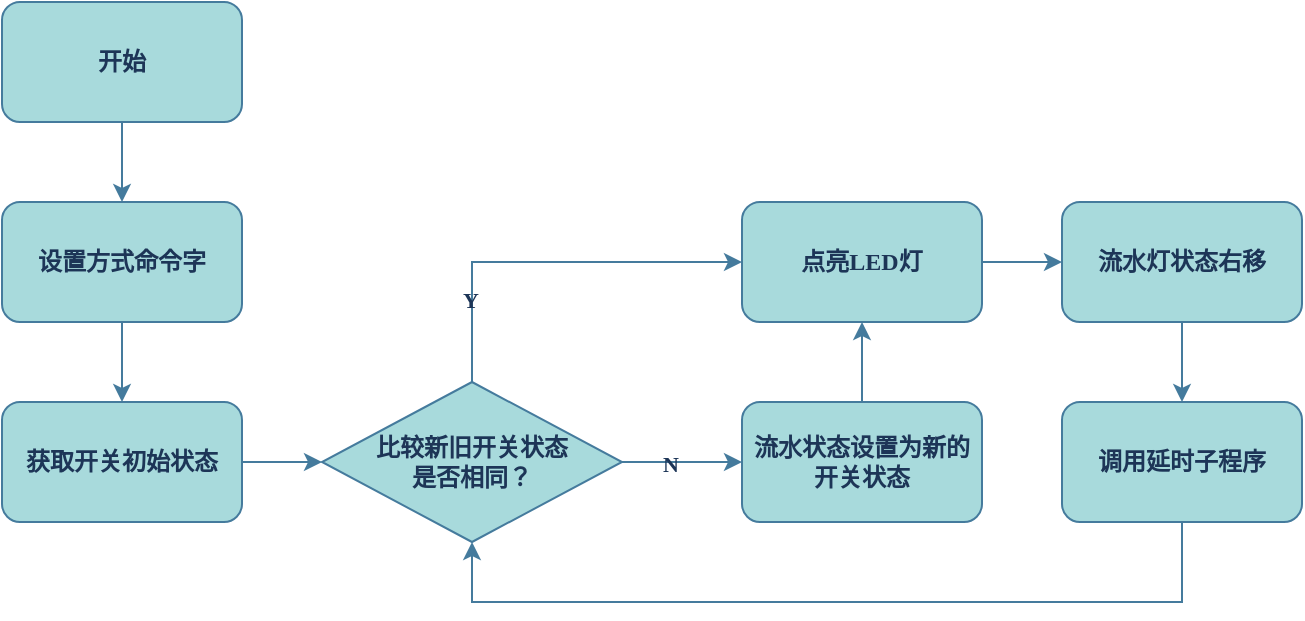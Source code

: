 <mxfile version="22.1.2" type="device">
  <diagram name="第 1 页" id="FL7CgeFYHwgxJUEBkI2f">
    <mxGraphModel dx="406" dy="683" grid="1" gridSize="10" guides="1" tooltips="1" connect="1" arrows="1" fold="1" page="1" pageScale="1" pageWidth="827" pageHeight="1169" math="0" shadow="0">
      <root>
        <mxCell id="0" />
        <mxCell id="1" parent="0" />
        <mxCell id="FEr3-VHXnkz5icKKlv_Z-29" style="edgeStyle=orthogonalEdgeStyle;rounded=0;orthogonalLoop=1;jettySize=auto;html=1;entryX=0.5;entryY=0;entryDx=0;entryDy=0;fontFamily=Times New Roman;fontStyle=1;labelBackgroundColor=none;strokeColor=#457B9D;fontColor=default;" edge="1" parent="1" source="FEr3-VHXnkz5icKKlv_Z-1" target="FEr3-VHXnkz5icKKlv_Z-4">
          <mxGeometry relative="1" as="geometry" />
        </mxCell>
        <mxCell id="FEr3-VHXnkz5icKKlv_Z-1" value="开始" style="rounded=1;whiteSpace=wrap;html=1;fontFamily=Times New Roman;fontStyle=1;labelBackgroundColor=none;fillColor=#A8DADC;strokeColor=#457B9D;fontColor=#1D3557;" vertex="1" parent="1">
          <mxGeometry x="90" y="40" width="120" height="60" as="geometry" />
        </mxCell>
        <mxCell id="FEr3-VHXnkz5icKKlv_Z-30" style="edgeStyle=orthogonalEdgeStyle;rounded=0;orthogonalLoop=1;jettySize=auto;html=1;exitX=0.5;exitY=1;exitDx=0;exitDy=0;entryX=0.5;entryY=0;entryDx=0;entryDy=0;fontFamily=Times New Roman;fontStyle=1;labelBackgroundColor=none;strokeColor=#457B9D;fontColor=default;" edge="1" parent="1" source="FEr3-VHXnkz5icKKlv_Z-4" target="FEr3-VHXnkz5icKKlv_Z-6">
          <mxGeometry relative="1" as="geometry" />
        </mxCell>
        <mxCell id="FEr3-VHXnkz5icKKlv_Z-4" value="设置方式命令字" style="rounded=1;whiteSpace=wrap;html=1;fontFamily=Times New Roman;fontStyle=1;labelBackgroundColor=none;fillColor=#A8DADC;strokeColor=#457B9D;fontColor=#1D3557;" vertex="1" parent="1">
          <mxGeometry x="90" y="140" width="120" height="60" as="geometry" />
        </mxCell>
        <mxCell id="FEr3-VHXnkz5icKKlv_Z-31" style="edgeStyle=orthogonalEdgeStyle;rounded=0;orthogonalLoop=1;jettySize=auto;html=1;exitX=1;exitY=0.5;exitDx=0;exitDy=0;entryX=0;entryY=0.5;entryDx=0;entryDy=0;fontFamily=Times New Roman;fontStyle=1;labelBackgroundColor=none;strokeColor=#457B9D;fontColor=default;" edge="1" parent="1" source="FEr3-VHXnkz5icKKlv_Z-6" target="FEr3-VHXnkz5icKKlv_Z-8">
          <mxGeometry relative="1" as="geometry" />
        </mxCell>
        <mxCell id="FEr3-VHXnkz5icKKlv_Z-6" value="获取开关初始状态" style="rounded=1;whiteSpace=wrap;html=1;fontFamily=Times New Roman;fontStyle=1;labelBackgroundColor=none;fillColor=#A8DADC;strokeColor=#457B9D;fontColor=#1D3557;" vertex="1" parent="1">
          <mxGeometry x="90" y="240" width="120" height="60" as="geometry" />
        </mxCell>
        <mxCell id="FEr3-VHXnkz5icKKlv_Z-33" style="edgeStyle=orthogonalEdgeStyle;rounded=0;orthogonalLoop=1;jettySize=auto;html=1;exitX=1;exitY=0.5;exitDx=0;exitDy=0;entryX=0;entryY=0.5;entryDx=0;entryDy=0;fontFamily=Times New Roman;fontStyle=1;labelBackgroundColor=none;strokeColor=#457B9D;fontColor=default;" edge="1" parent="1" source="FEr3-VHXnkz5icKKlv_Z-8" target="FEr3-VHXnkz5icKKlv_Z-12">
          <mxGeometry relative="1" as="geometry" />
        </mxCell>
        <mxCell id="FEr3-VHXnkz5icKKlv_Z-38" value="N" style="edgeLabel;html=1;align=center;verticalAlign=middle;resizable=0;points=[];fontFamily=Times New Roman;fontStyle=1;labelBackgroundColor=none;fontColor=#1D3557;" vertex="1" connectable="0" parent="FEr3-VHXnkz5icKKlv_Z-33">
          <mxGeometry x="-0.2" relative="1" as="geometry">
            <mxPoint y="1" as="offset" />
          </mxGeometry>
        </mxCell>
        <mxCell id="FEr3-VHXnkz5icKKlv_Z-34" style="edgeStyle=orthogonalEdgeStyle;rounded=0;orthogonalLoop=1;jettySize=auto;html=1;exitX=0.5;exitY=0;exitDx=0;exitDy=0;entryX=0;entryY=0.5;entryDx=0;entryDy=0;fontFamily=Times New Roman;fontStyle=1;labelBackgroundColor=none;strokeColor=#457B9D;fontColor=default;" edge="1" parent="1" source="FEr3-VHXnkz5icKKlv_Z-8" target="FEr3-VHXnkz5icKKlv_Z-14">
          <mxGeometry relative="1" as="geometry" />
        </mxCell>
        <mxCell id="FEr3-VHXnkz5icKKlv_Z-39" value="Y" style="edgeLabel;html=1;align=center;verticalAlign=middle;resizable=0;points=[];fontFamily=Times New Roman;fontStyle=1;labelBackgroundColor=none;fontColor=#1D3557;" vertex="1" connectable="0" parent="FEr3-VHXnkz5icKKlv_Z-34">
          <mxGeometry x="-0.573" y="1" relative="1" as="geometry">
            <mxPoint as="offset" />
          </mxGeometry>
        </mxCell>
        <mxCell id="FEr3-VHXnkz5icKKlv_Z-8" value="比较新旧开关状态&lt;br&gt;是否相同？" style="rhombus;whiteSpace=wrap;html=1;fontFamily=Times New Roman;fontStyle=1;labelBackgroundColor=none;fillColor=#A8DADC;strokeColor=#457B9D;fontColor=#1D3557;" vertex="1" parent="1">
          <mxGeometry x="250" y="230" width="150" height="80" as="geometry" />
        </mxCell>
        <mxCell id="FEr3-VHXnkz5icKKlv_Z-40" style="edgeStyle=orthogonalEdgeStyle;rounded=0;orthogonalLoop=1;jettySize=auto;html=1;entryX=0.5;entryY=1;entryDx=0;entryDy=0;fontFamily=Times New Roman;fontStyle=1;labelBackgroundColor=none;strokeColor=#457B9D;fontColor=default;" edge="1" parent="1" source="FEr3-VHXnkz5icKKlv_Z-12" target="FEr3-VHXnkz5icKKlv_Z-14">
          <mxGeometry relative="1" as="geometry" />
        </mxCell>
        <mxCell id="FEr3-VHXnkz5icKKlv_Z-12" value="流水状态设置为新的开关状态" style="rounded=1;whiteSpace=wrap;html=1;fontFamily=Times New Roman;fontStyle=1;labelBackgroundColor=none;fillColor=#A8DADC;strokeColor=#457B9D;fontColor=#1D3557;" vertex="1" parent="1">
          <mxGeometry x="460" y="240" width="120" height="60" as="geometry" />
        </mxCell>
        <mxCell id="FEr3-VHXnkz5icKKlv_Z-41" style="edgeStyle=orthogonalEdgeStyle;rounded=0;orthogonalLoop=1;jettySize=auto;html=1;exitX=1;exitY=0.5;exitDx=0;exitDy=0;entryX=0;entryY=0.5;entryDx=0;entryDy=0;fontFamily=Times New Roman;fontStyle=1;labelBackgroundColor=none;strokeColor=#457B9D;fontColor=default;" edge="1" parent="1" source="FEr3-VHXnkz5icKKlv_Z-14" target="FEr3-VHXnkz5icKKlv_Z-16">
          <mxGeometry relative="1" as="geometry" />
        </mxCell>
        <mxCell id="FEr3-VHXnkz5icKKlv_Z-14" value="点亮LED灯" style="rounded=1;whiteSpace=wrap;html=1;fontFamily=Times New Roman;fontStyle=1;labelBackgroundColor=none;fillColor=#A8DADC;strokeColor=#457B9D;fontColor=#1D3557;" vertex="1" parent="1">
          <mxGeometry x="460" y="140" width="120" height="60" as="geometry" />
        </mxCell>
        <mxCell id="FEr3-VHXnkz5icKKlv_Z-42" style="edgeStyle=orthogonalEdgeStyle;rounded=0;orthogonalLoop=1;jettySize=auto;html=1;exitX=0.5;exitY=1;exitDx=0;exitDy=0;entryX=0.5;entryY=0;entryDx=0;entryDy=0;fontFamily=Times New Roman;fontStyle=1;labelBackgroundColor=none;strokeColor=#457B9D;fontColor=default;" edge="1" parent="1" source="FEr3-VHXnkz5icKKlv_Z-16" target="FEr3-VHXnkz5icKKlv_Z-18">
          <mxGeometry relative="1" as="geometry" />
        </mxCell>
        <mxCell id="FEr3-VHXnkz5icKKlv_Z-16" value="流水灯状态右移" style="rounded=1;whiteSpace=wrap;html=1;fontFamily=Times New Roman;fontStyle=1;labelBackgroundColor=none;fillColor=#A8DADC;strokeColor=#457B9D;fontColor=#1D3557;" vertex="1" parent="1">
          <mxGeometry x="620" y="140" width="120" height="60" as="geometry" />
        </mxCell>
        <mxCell id="FEr3-VHXnkz5icKKlv_Z-43" style="edgeStyle=orthogonalEdgeStyle;rounded=0;orthogonalLoop=1;jettySize=auto;html=1;entryX=0.5;entryY=1;entryDx=0;entryDy=0;fontFamily=Times New Roman;fontStyle=1;labelBackgroundColor=none;strokeColor=#457B9D;fontColor=default;" edge="1" parent="1" source="FEr3-VHXnkz5icKKlv_Z-18" target="FEr3-VHXnkz5icKKlv_Z-8">
          <mxGeometry relative="1" as="geometry">
            <Array as="points">
              <mxPoint x="680" y="340" />
              <mxPoint x="325" y="340" />
            </Array>
          </mxGeometry>
        </mxCell>
        <mxCell id="FEr3-VHXnkz5icKKlv_Z-18" value="调用延时子程序" style="rounded=1;whiteSpace=wrap;html=1;fontFamily=Times New Roman;fontStyle=1;labelBackgroundColor=none;fillColor=#A8DADC;strokeColor=#457B9D;fontColor=#1D3557;" vertex="1" parent="1">
          <mxGeometry x="620" y="240" width="120" height="60" as="geometry" />
        </mxCell>
      </root>
    </mxGraphModel>
  </diagram>
</mxfile>
